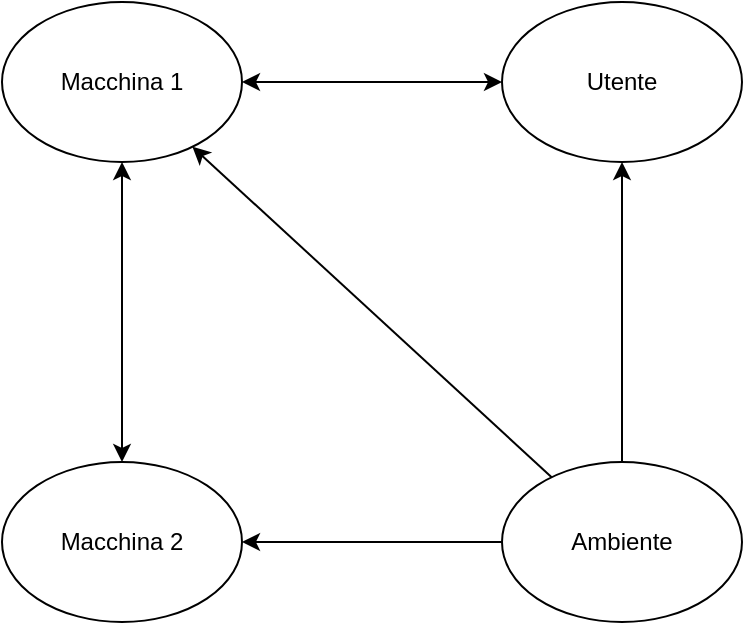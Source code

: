 <mxfile version="12.9.3" type="device"><diagram id="UIkgHiiRnHfRhCUhEY8e" name="Page-1"><mxGraphModel dx="1662" dy="822" grid="1" gridSize="10" guides="1" tooltips="1" connect="1" arrows="1" fold="1" page="1" pageScale="1" pageWidth="827" pageHeight="1169" math="0" shadow="0"><root><mxCell id="0"/><mxCell id="1" parent="0"/><mxCell id="0_yy_IyR2nImYbsmrZYt-1" value="Macchina 1" style="ellipse;whiteSpace=wrap;html=1;" vertex="1" parent="1"><mxGeometry x="260" y="240" width="120" height="80" as="geometry"/></mxCell><mxCell id="0_yy_IyR2nImYbsmrZYt-2" value="Macchina 2" style="ellipse;whiteSpace=wrap;html=1;" vertex="1" parent="1"><mxGeometry x="260" y="470" width="120" height="80" as="geometry"/></mxCell><mxCell id="0_yy_IyR2nImYbsmrZYt-3" value="Utente" style="ellipse;whiteSpace=wrap;html=1;" vertex="1" parent="1"><mxGeometry x="510" y="240" width="120" height="80" as="geometry"/></mxCell><mxCell id="0_yy_IyR2nImYbsmrZYt-4" value="Ambiente" style="ellipse;whiteSpace=wrap;html=1;" vertex="1" parent="1"><mxGeometry x="510" y="470" width="120" height="80" as="geometry"/></mxCell><mxCell id="0_yy_IyR2nImYbsmrZYt-5" value="" style="endArrow=classic;html=1;" edge="1" parent="1" source="0_yy_IyR2nImYbsmrZYt-4" target="0_yy_IyR2nImYbsmrZYt-2"><mxGeometry width="50" height="50" relative="1" as="geometry"><mxPoint x="190" y="590" as="sourcePoint"/><mxPoint x="240" y="540" as="targetPoint"/></mxGeometry></mxCell><mxCell id="0_yy_IyR2nImYbsmrZYt-6" value="" style="endArrow=classic;html=1;" edge="1" parent="1" source="0_yy_IyR2nImYbsmrZYt-4" target="0_yy_IyR2nImYbsmrZYt-3"><mxGeometry width="50" height="50" relative="1" as="geometry"><mxPoint x="280" y="520" as="sourcePoint"/><mxPoint x="330" y="470" as="targetPoint"/></mxGeometry></mxCell><mxCell id="0_yy_IyR2nImYbsmrZYt-7" value="" style="endArrow=classic;html=1;" edge="1" parent="1" source="0_yy_IyR2nImYbsmrZYt-4" target="0_yy_IyR2nImYbsmrZYt-1"><mxGeometry width="50" height="50" relative="1" as="geometry"><mxPoint x="250" y="490" as="sourcePoint"/><mxPoint x="300" y="440" as="targetPoint"/></mxGeometry></mxCell><mxCell id="0_yy_IyR2nImYbsmrZYt-8" value="" style="endArrow=classic;startArrow=classic;html=1;" edge="1" parent="1" source="0_yy_IyR2nImYbsmrZYt-2" target="0_yy_IyR2nImYbsmrZYt-1"><mxGeometry width="50" height="50" relative="1" as="geometry"><mxPoint x="250" y="410" as="sourcePoint"/><mxPoint x="300" y="360" as="targetPoint"/></mxGeometry></mxCell><mxCell id="0_yy_IyR2nImYbsmrZYt-11" value="" style="endArrow=classic;startArrow=classic;html=1;" edge="1" parent="1" source="0_yy_IyR2nImYbsmrZYt-1" target="0_yy_IyR2nImYbsmrZYt-3"><mxGeometry width="50" height="50" relative="1" as="geometry"><mxPoint x="280" y="310" as="sourcePoint"/><mxPoint x="330" y="260" as="targetPoint"/></mxGeometry></mxCell></root></mxGraphModel></diagram></mxfile>